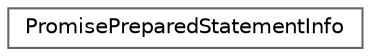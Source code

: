 digraph "Gráfico de jerarquía de clases"
{
 // INTERACTIVE_SVG=YES
 // LATEX_PDF_SIZE
  bgcolor="transparent";
  edge [fontname=Helvetica,fontsize=10,labelfontname=Helvetica,labelfontsize=10];
  node [fontname=Helvetica,fontsize=10,shape=box,height=0.2,width=0.4];
  rankdir="LR";
  Node0 [id="Node000000",label="PromisePreparedStatementInfo",height=0.2,width=0.4,color="grey40", fillcolor="white", style="filled",URL="$d8/d1c/a00824.html",tooltip=" "];
}
